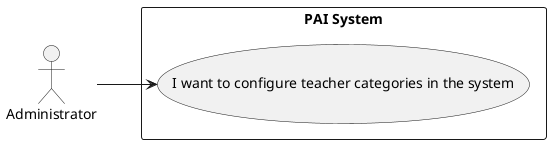 @startuml

left to right direction
skinparam packageStyle rectangle

actor "Administrator" as admin

rectangle "PAI System" {
    usecase "I want to configure teacher categories in the system" as UC01
}

admin --> UC01

@enduml